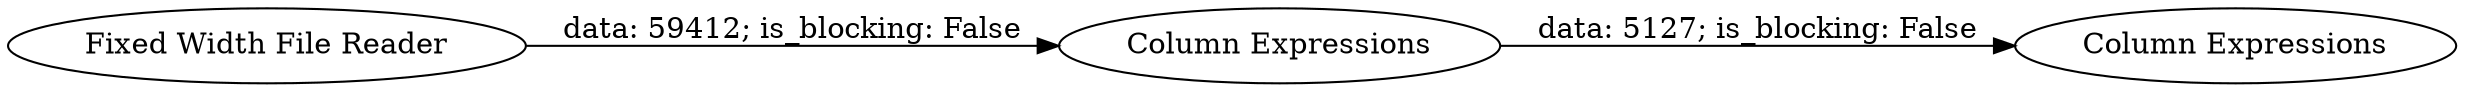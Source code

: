 digraph {
	"2436173000357803026_1" [label="Fixed Width File Reader"]
	"2436173000357803026_2" [label="Column Expressions"]
	"2436173000357803026_3" [label="Column Expressions"]
	"2436173000357803026_1" -> "2436173000357803026_2" [label="data: 59412; is_blocking: False"]
	"2436173000357803026_2" -> "2436173000357803026_3" [label="data: 5127; is_blocking: False"]
	rankdir=LR
}
